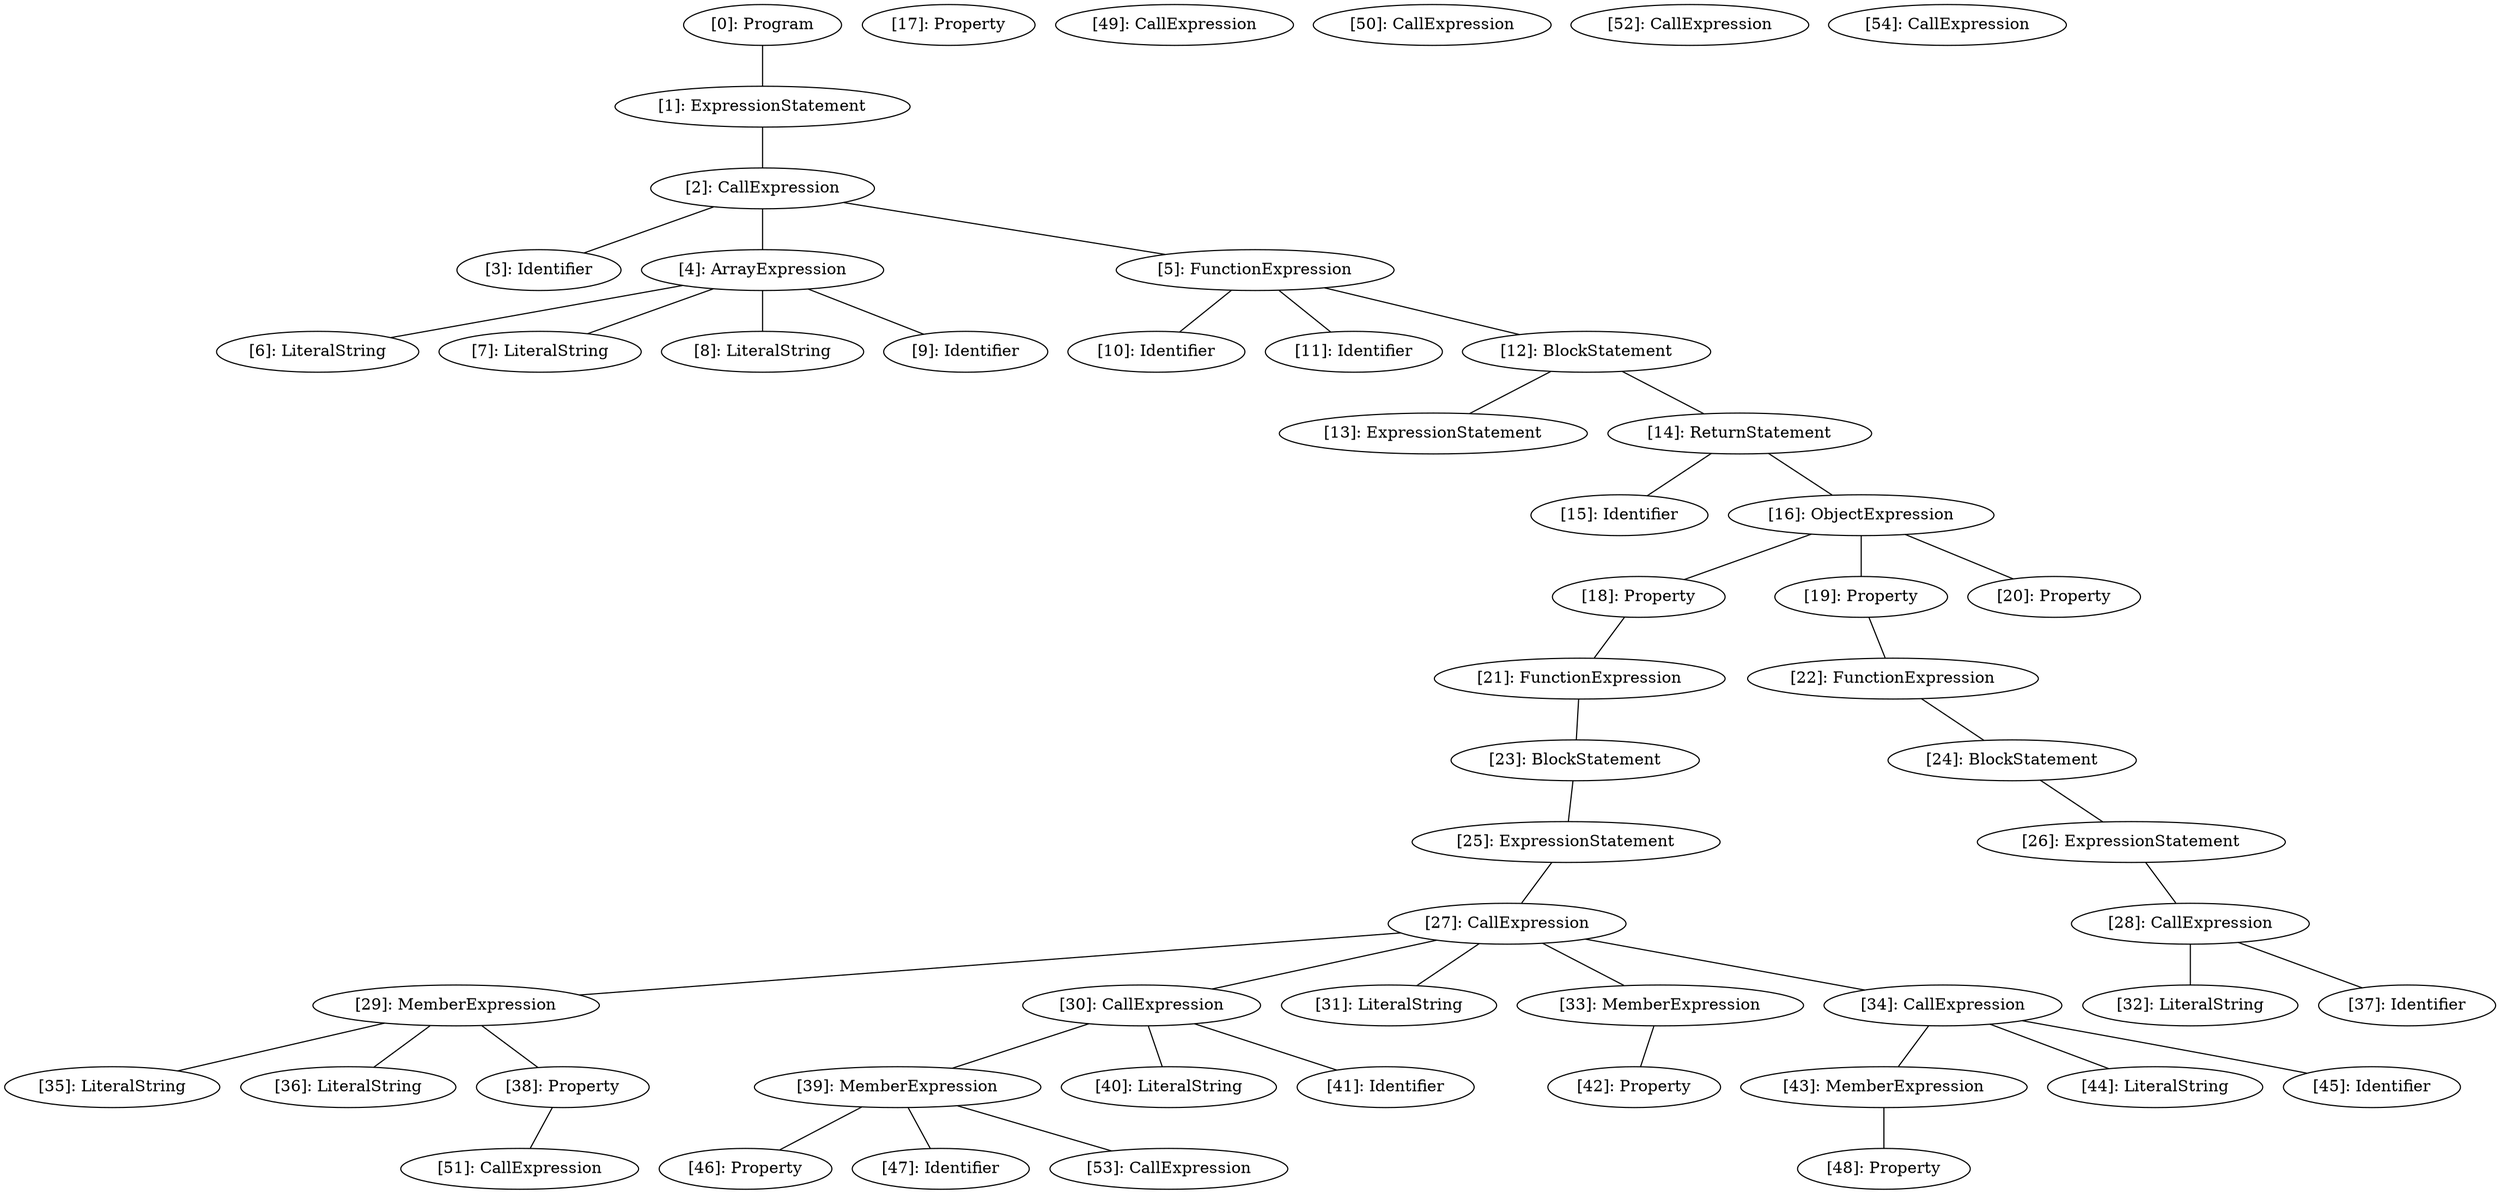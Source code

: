 // Result
graph {
	0 [label="[0]: Program"]
	1 [label="[1]: ExpressionStatement"]
	2 [label="[2]: CallExpression"]
	3 [label="[3]: Identifier"]
	4 [label="[4]: ArrayExpression"]
	5 [label="[5]: FunctionExpression"]
	6 [label="[6]: LiteralString"]
	7 [label="[7]: LiteralString"]
	8 [label="[8]: LiteralString"]
	9 [label="[9]: Identifier"]
	10 [label="[10]: Identifier"]
	11 [label="[11]: Identifier"]
	12 [label="[12]: BlockStatement"]
	13 [label="[13]: ExpressionStatement"]
	14 [label="[14]: ReturnStatement"]
	15 [label="[15]: Identifier"]
	16 [label="[16]: ObjectExpression"]
	17 [label="[17]: Property"]
	18 [label="[18]: Property"]
	19 [label="[19]: Property"]
	20 [label="[20]: Property"]
	21 [label="[21]: FunctionExpression"]
	22 [label="[22]: FunctionExpression"]
	23 [label="[23]: BlockStatement"]
	24 [label="[24]: BlockStatement"]
	25 [label="[25]: ExpressionStatement"]
	26 [label="[26]: ExpressionStatement"]
	27 [label="[27]: CallExpression"]
	28 [label="[28]: CallExpression"]
	29 [label="[29]: MemberExpression"]
	30 [label="[30]: CallExpression"]
	31 [label="[31]: LiteralString"]
	32 [label="[32]: LiteralString"]
	33 [label="[33]: MemberExpression"]
	34 [label="[34]: CallExpression"]
	35 [label="[35]: LiteralString"]
	36 [label="[36]: LiteralString"]
	37 [label="[37]: Identifier"]
	38 [label="[38]: Property"]
	39 [label="[39]: MemberExpression"]
	40 [label="[40]: LiteralString"]
	41 [label="[41]: Identifier"]
	42 [label="[42]: Property"]
	43 [label="[43]: MemberExpression"]
	44 [label="[44]: LiteralString"]
	45 [label="[45]: Identifier"]
	46 [label="[46]: Property"]
	47 [label="[47]: Identifier"]
	48 [label="[48]: Property"]
	49 [label="[49]: CallExpression"]
	50 [label="[50]: CallExpression"]
	51 [label="[51]: CallExpression"]
	52 [label="[52]: CallExpression"]
	53 [label="[53]: CallExpression"]
	54 [label="[54]: CallExpression"]
	0 -- 1
	1 -- 2
	2 -- 3
	2 -- 4
	2 -- 5
	4 -- 6
	4 -- 7
	4 -- 8
	4 -- 9
	5 -- 10
	5 -- 11
	5 -- 12
	12 -- 13
	12 -- 14
	14 -- 15
	14 -- 16
	16 -- 18
	16 -- 19
	16 -- 20
	18 -- 21
	19 -- 22
	21 -- 23
	22 -- 24
	23 -- 25
	24 -- 26
	25 -- 27
	26 -- 28
	27 -- 29
	27 -- 30
	27 -- 31
	27 -- 33
	27 -- 34
	28 -- 32
	28 -- 37
	29 -- 35
	29 -- 36
	29 -- 38
	30 -- 39
	30 -- 40
	30 -- 41
	33 -- 42
	34 -- 43
	34 -- 44
	34 -- 45
	38 -- 51
	39 -- 46
	39 -- 47
	39 -- 53
	43 -- 48
}
